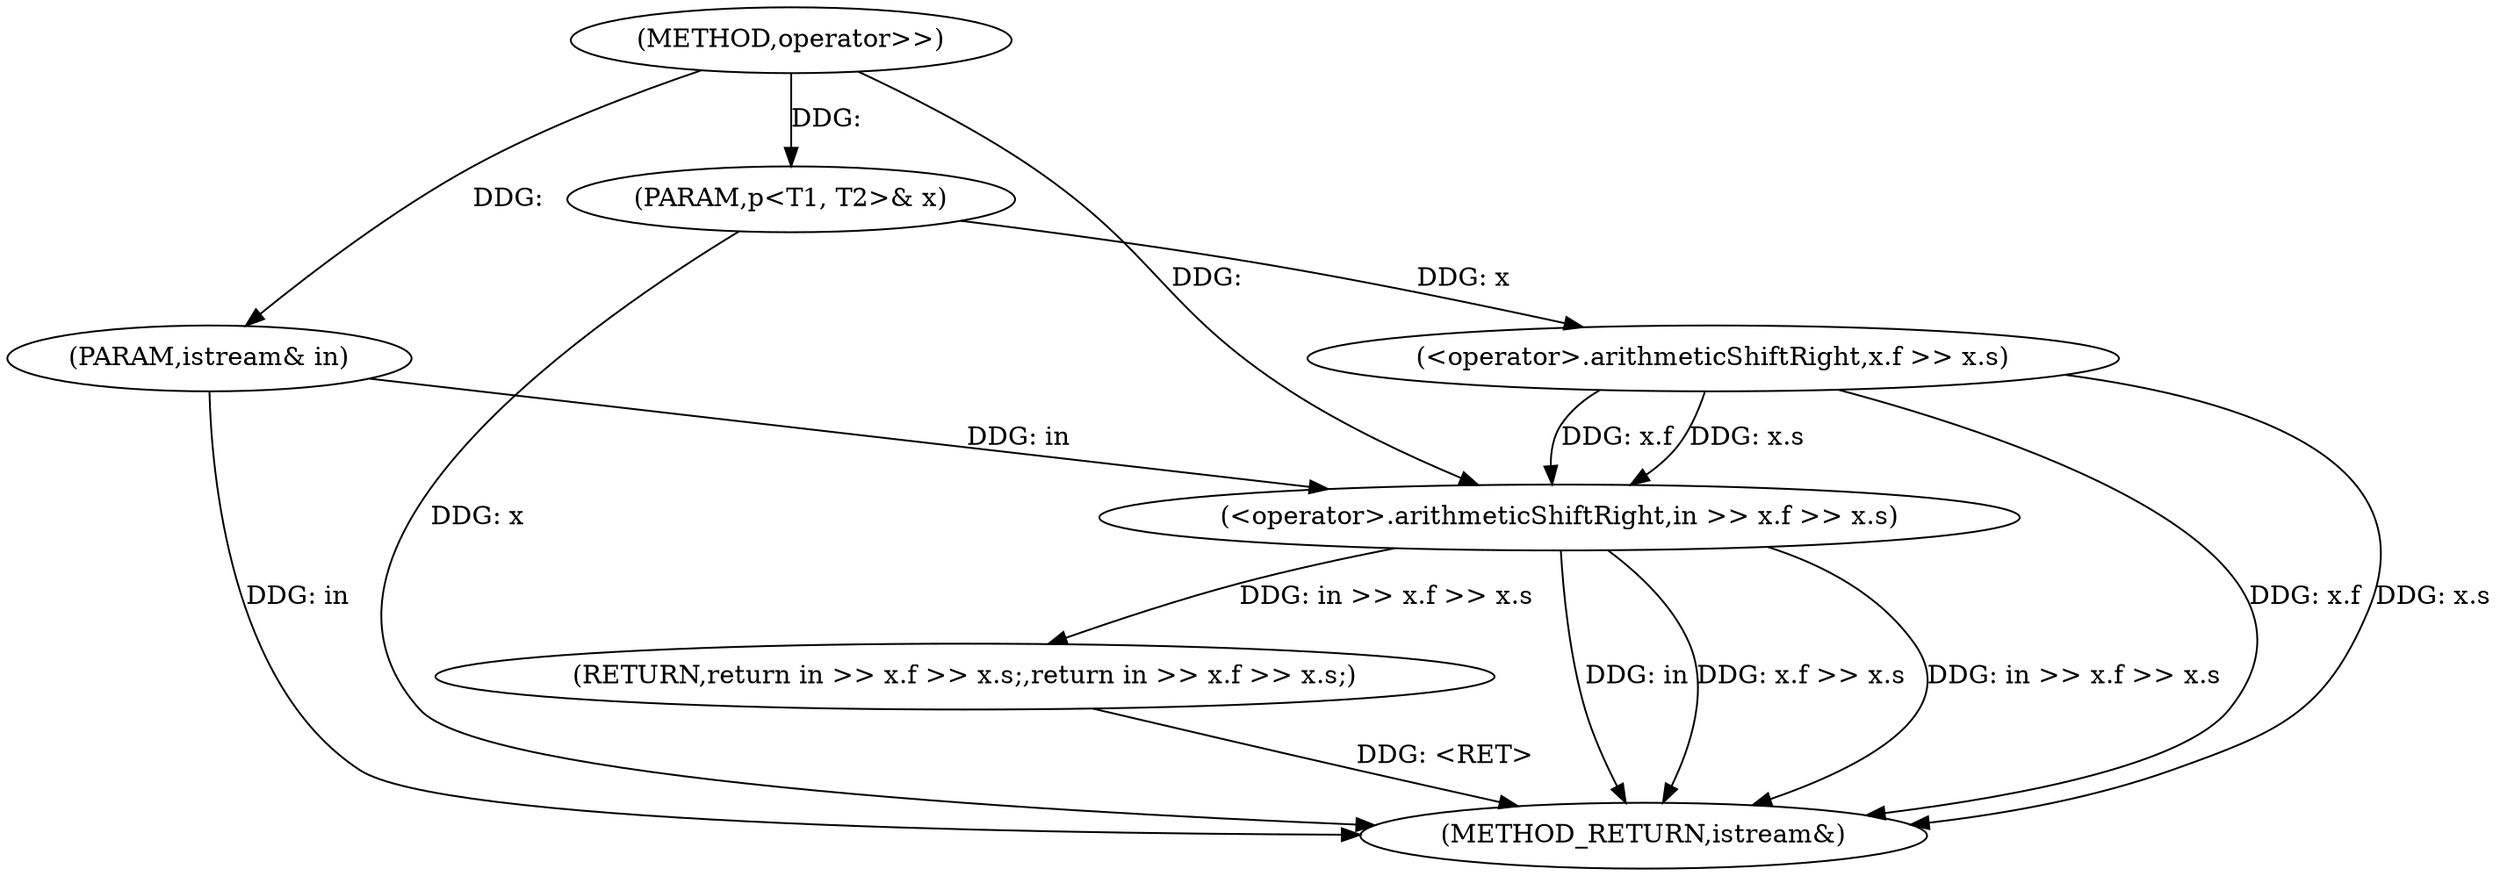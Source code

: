 digraph "operator>>" {  
"1001342" [label = "(METHOD,operator>>)" ]
"1001356" [label = "(METHOD_RETURN,istream&)" ]
"1001343" [label = "(PARAM,istream& in)" ]
"1001344" [label = "(PARAM,p<T1, T2>& x)" ]
"1001346" [label = "(RETURN,return in >> x.f >> x.s;,return in >> x.f >> x.s;)" ]
"1001347" [label = "(<operator>.arithmeticShiftRight,in >> x.f >> x.s)" ]
"1001349" [label = "(<operator>.arithmeticShiftRight,x.f >> x.s)" ]
  "1001343" -> "1001356"  [ label = "DDG: in"] 
  "1001344" -> "1001356"  [ label = "DDG: x"] 
  "1001347" -> "1001356"  [ label = "DDG: in"] 
  "1001349" -> "1001356"  [ label = "DDG: x.f"] 
  "1001349" -> "1001356"  [ label = "DDG: x.s"] 
  "1001347" -> "1001356"  [ label = "DDG: x.f >> x.s"] 
  "1001347" -> "1001356"  [ label = "DDG: in >> x.f >> x.s"] 
  "1001346" -> "1001356"  [ label = "DDG: <RET>"] 
  "1001342" -> "1001343"  [ label = "DDG: "] 
  "1001342" -> "1001344"  [ label = "DDG: "] 
  "1001347" -> "1001346"  [ label = "DDG: in >> x.f >> x.s"] 
  "1001343" -> "1001347"  [ label = "DDG: in"] 
  "1001342" -> "1001347"  [ label = "DDG: "] 
  "1001349" -> "1001347"  [ label = "DDG: x.f"] 
  "1001349" -> "1001347"  [ label = "DDG: x.s"] 
  "1001344" -> "1001349"  [ label = "DDG: x"] 
}
